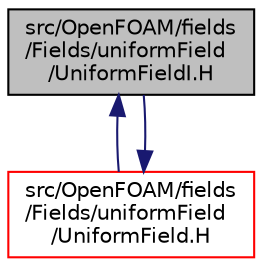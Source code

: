 digraph "src/OpenFOAM/fields/Fields/uniformField/UniformFieldI.H"
{
  bgcolor="transparent";
  edge [fontname="Helvetica",fontsize="10",labelfontname="Helvetica",labelfontsize="10"];
  node [fontname="Helvetica",fontsize="10",shape=record];
  Node1 [label="src/OpenFOAM/fields\l/Fields/uniformField\l/UniformFieldI.H",height=0.2,width=0.4,color="black", fillcolor="grey75", style="filled", fontcolor="black"];
  Node1 -> Node2 [dir="back",color="midnightblue",fontsize="10",style="solid",fontname="Helvetica"];
  Node2 [label="src/OpenFOAM/fields\l/Fields/uniformField\l/UniformField.H",height=0.2,width=0.4,color="red",URL="$a08186.html"];
  Node2 -> Node1 [dir="back",color="midnightblue",fontsize="10",style="solid",fontname="Helvetica"];
}

